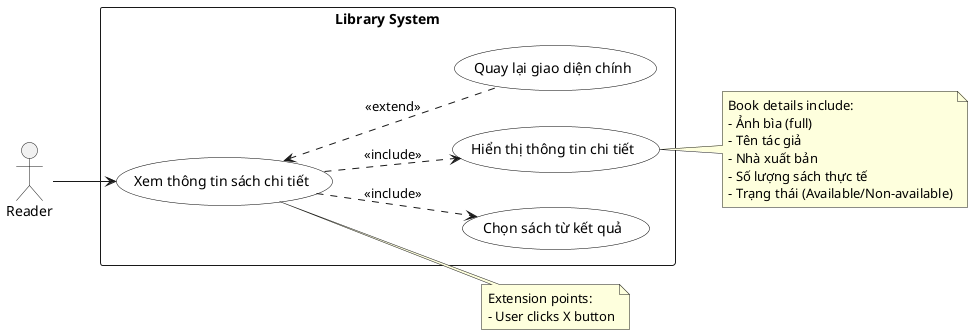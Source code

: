 @startuml
left to right direction
skinparam usecase {
  BackgroundColor white
  BorderColor black
}

actor "Reader" as reader

rectangle "Library System" {
  usecase "Xem thông tin sách chi tiết" as UC4
  
  ' Sub use cases cho View Book Detail
  usecase "Chọn sách từ kết quả" as UC4_1
  usecase "Hiển thị thông tin chi tiết" as UC4_2
  usecase "Quay lại giao diện chính" as UC4_3
}

' Basic associations with main use cases
reader --> UC4

' Include relationships cho View Book Detail

UC4 ..> UC4_1 : <<include>>
UC4 ..> UC4_2 : <<include>>


' Extend relationship cho View Book Detail
UC4 <.. UC4_3 : <<extend>>

note "Extension points:\n- User clicks X button" as N1
UC4 .. N1

note right of UC4_2
  Book details include:
  - Ảnh bìa (full)
  - Tên tác giả
  - Nhà xuất bản
  - Số lượng sách thực tế
  - Trạng thái (Available/Non-available)
end note

@enduml